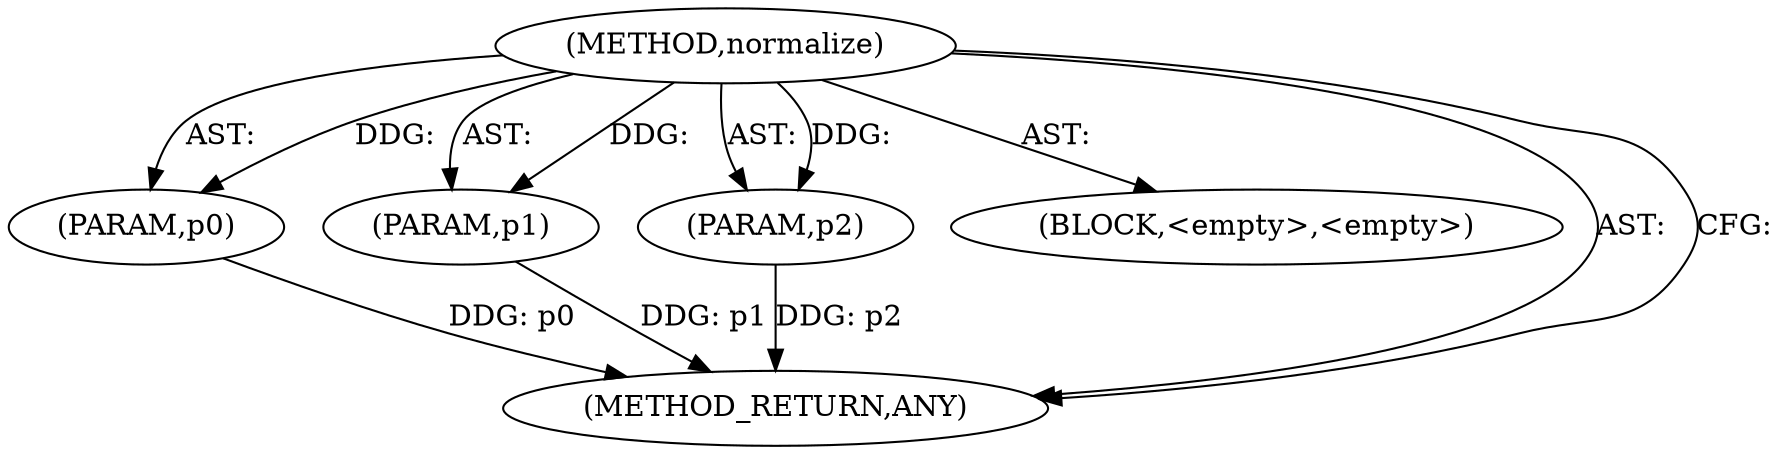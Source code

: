 digraph "normalize" {  
"111669149706" [label = <(METHOD,normalize)> ]
"115964117009" [label = <(PARAM,p0)> ]
"115964117010" [label = <(PARAM,p1)> ]
"115964117011" [label = <(PARAM,p2)> ]
"25769803793" [label = <(BLOCK,&lt;empty&gt;,&lt;empty&gt;)> ]
"128849018890" [label = <(METHOD_RETURN,ANY)> ]
  "111669149706" -> "115964117009"  [ label = "AST: "] 
  "111669149706" -> "115964117010"  [ label = "AST: "] 
  "111669149706" -> "25769803793"  [ label = "AST: "] 
  "111669149706" -> "115964117011"  [ label = "AST: "] 
  "111669149706" -> "128849018890"  [ label = "AST: "] 
  "111669149706" -> "128849018890"  [ label = "CFG: "] 
  "115964117009" -> "128849018890"  [ label = "DDG: p0"] 
  "115964117010" -> "128849018890"  [ label = "DDG: p1"] 
  "115964117011" -> "128849018890"  [ label = "DDG: p2"] 
  "111669149706" -> "115964117009"  [ label = "DDG: "] 
  "111669149706" -> "115964117010"  [ label = "DDG: "] 
  "111669149706" -> "115964117011"  [ label = "DDG: "] 
}
